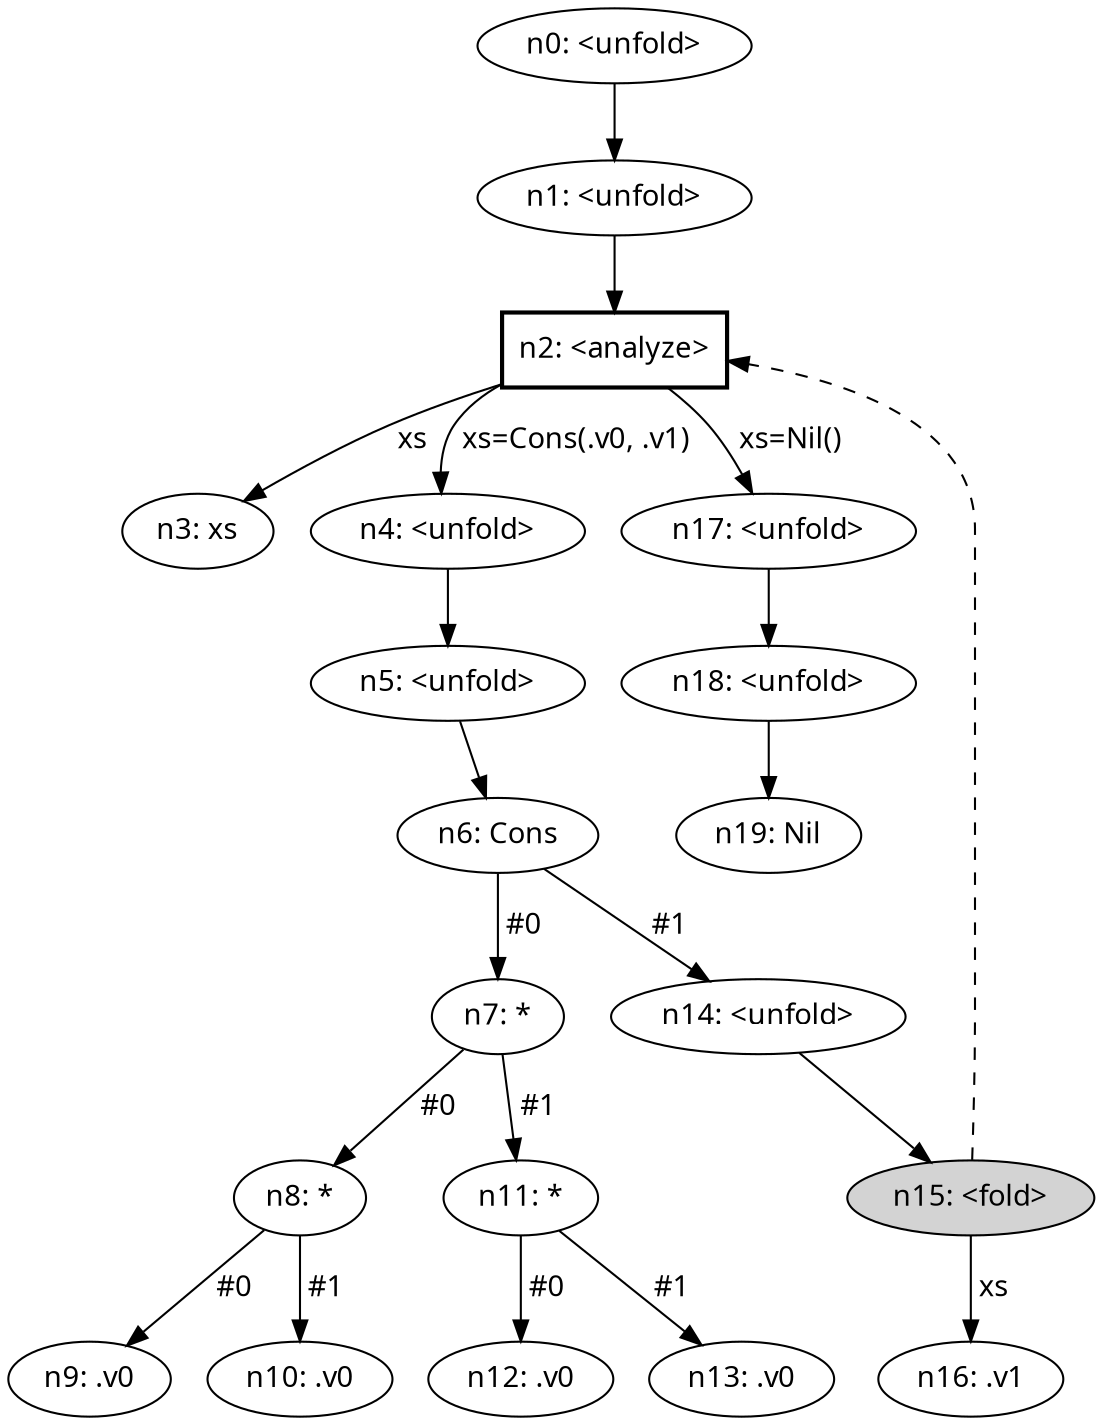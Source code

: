 digraph {
    node [fontname="bold helvetica"];
    edge [fontname="bold helvetica"];
    n0 [label="n0: <unfold>"];
    n1 [label="n1: <unfold>"];
    n0 -> n1;
    n2 [label="n2: <analyze>"] [shape=box style=bold];
    n1 -> n2;
    n3 [label="n3: xs"];
    n2 -> n3 [label=" xs "];
    n4 [label="n4: <unfold>"];
    n2 -> n4 [label=" xs=Cons(.v0, .v1) "];
    n5 [label="n5: <unfold>"];
    n4 -> n5;
    n6 [label="n6: Cons"];
    n5 -> n6;
    n7 [label="n7: *"];
    n6 -> n7 [label=" #0 "];
    n8 [label="n8: *"];
    n7 -> n8 [label=" #0 "];
    n9 [label="n9: .v0"];
    n8 -> n9 [label=" #0 "];
    n10 [label="n10: .v0"];
    n8 -> n10 [label=" #1 "];
    n11 [label="n11: *"];
    n7 -> n11 [label=" #1 "];
    n12 [label="n12: .v0"];
    n11 -> n12 [label=" #0 "];
    n13 [label="n13: .v0"];
    n11 -> n13 [label=" #1 "];
    n14 [label="n14: <unfold>"];
    n6 -> n14 [label=" #1 "];
    n15 [label="n15: <fold>"] [style=filled];
    n14 -> n15;
    n15 -> n2 [style=dashed];
    n16 [label="n16: .v1"];
    n15 -> n16 [label=" xs "];
    n17 [label="n17: <unfold>"];
    n2 -> n17 [label=" xs=Nil() "];
    n18 [label="n18: <unfold>"];
    n17 -> n18;
    n19 [label="n19: Nil"];
    n18 -> n19;
}
